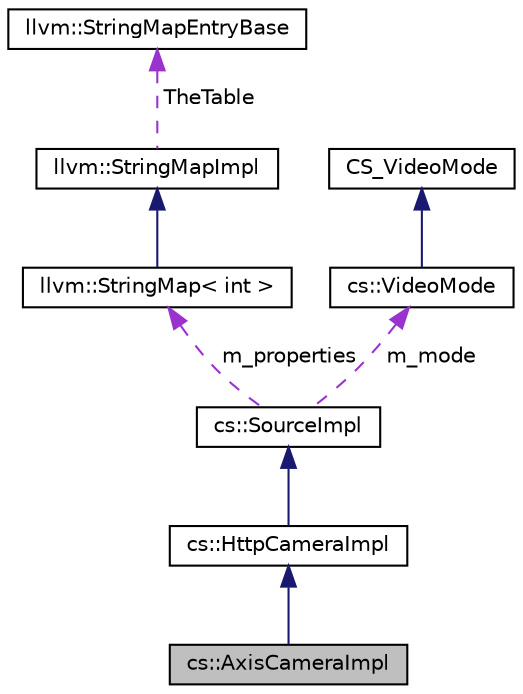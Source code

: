 digraph "cs::AxisCameraImpl"
{
  edge [fontname="Helvetica",fontsize="10",labelfontname="Helvetica",labelfontsize="10"];
  node [fontname="Helvetica",fontsize="10",shape=record];
  Node1 [label="cs::AxisCameraImpl",height=0.2,width=0.4,color="black", fillcolor="grey75", style="filled", fontcolor="black"];
  Node2 -> Node1 [dir="back",color="midnightblue",fontsize="10",style="solid",fontname="Helvetica"];
  Node2 [label="cs::HttpCameraImpl",height=0.2,width=0.4,color="black", fillcolor="white", style="filled",URL="$classcs_1_1HttpCameraImpl.html"];
  Node3 -> Node2 [dir="back",color="midnightblue",fontsize="10",style="solid",fontname="Helvetica"];
  Node3 [label="cs::SourceImpl",height=0.2,width=0.4,color="black", fillcolor="white", style="filled",URL="$classcs_1_1SourceImpl.html"];
  Node4 -> Node3 [dir="back",color="darkorchid3",fontsize="10",style="dashed",label=" m_properties" ,fontname="Helvetica"];
  Node4 [label="llvm::StringMap\< int \>",height=0.2,width=0.4,color="black", fillcolor="white", style="filled",URL="$classllvm_1_1StringMap.html"];
  Node5 -> Node4 [dir="back",color="midnightblue",fontsize="10",style="solid",fontname="Helvetica"];
  Node5 [label="llvm::StringMapImpl",height=0.2,width=0.4,color="black", fillcolor="white", style="filled",URL="$classllvm_1_1StringMapImpl.html",tooltip="StringMapImpl - This is the base class of StringMap that is shared among all of its instantiations..."];
  Node6 -> Node5 [dir="back",color="darkorchid3",fontsize="10",style="dashed",label=" TheTable" ,fontname="Helvetica"];
  Node6 [label="llvm::StringMapEntryBase",height=0.2,width=0.4,color="black", fillcolor="white", style="filled",URL="$classllvm_1_1StringMapEntryBase.html",tooltip="StringMapEntryBase - Shared base class of StringMapEntry instances. "];
  Node7 -> Node3 [dir="back",color="darkorchid3",fontsize="10",style="dashed",label=" m_mode" ,fontname="Helvetica"];
  Node7 [label="cs::VideoMode",height=0.2,width=0.4,color="black", fillcolor="white", style="filled",URL="$structcs_1_1VideoMode.html",tooltip="Video mode. "];
  Node8 -> Node7 [dir="back",color="midnightblue",fontsize="10",style="solid",fontname="Helvetica"];
  Node8 [label="CS_VideoMode",height=0.2,width=0.4,color="black", fillcolor="white", style="filled",URL="$structCS__VideoMode.html"];
}
